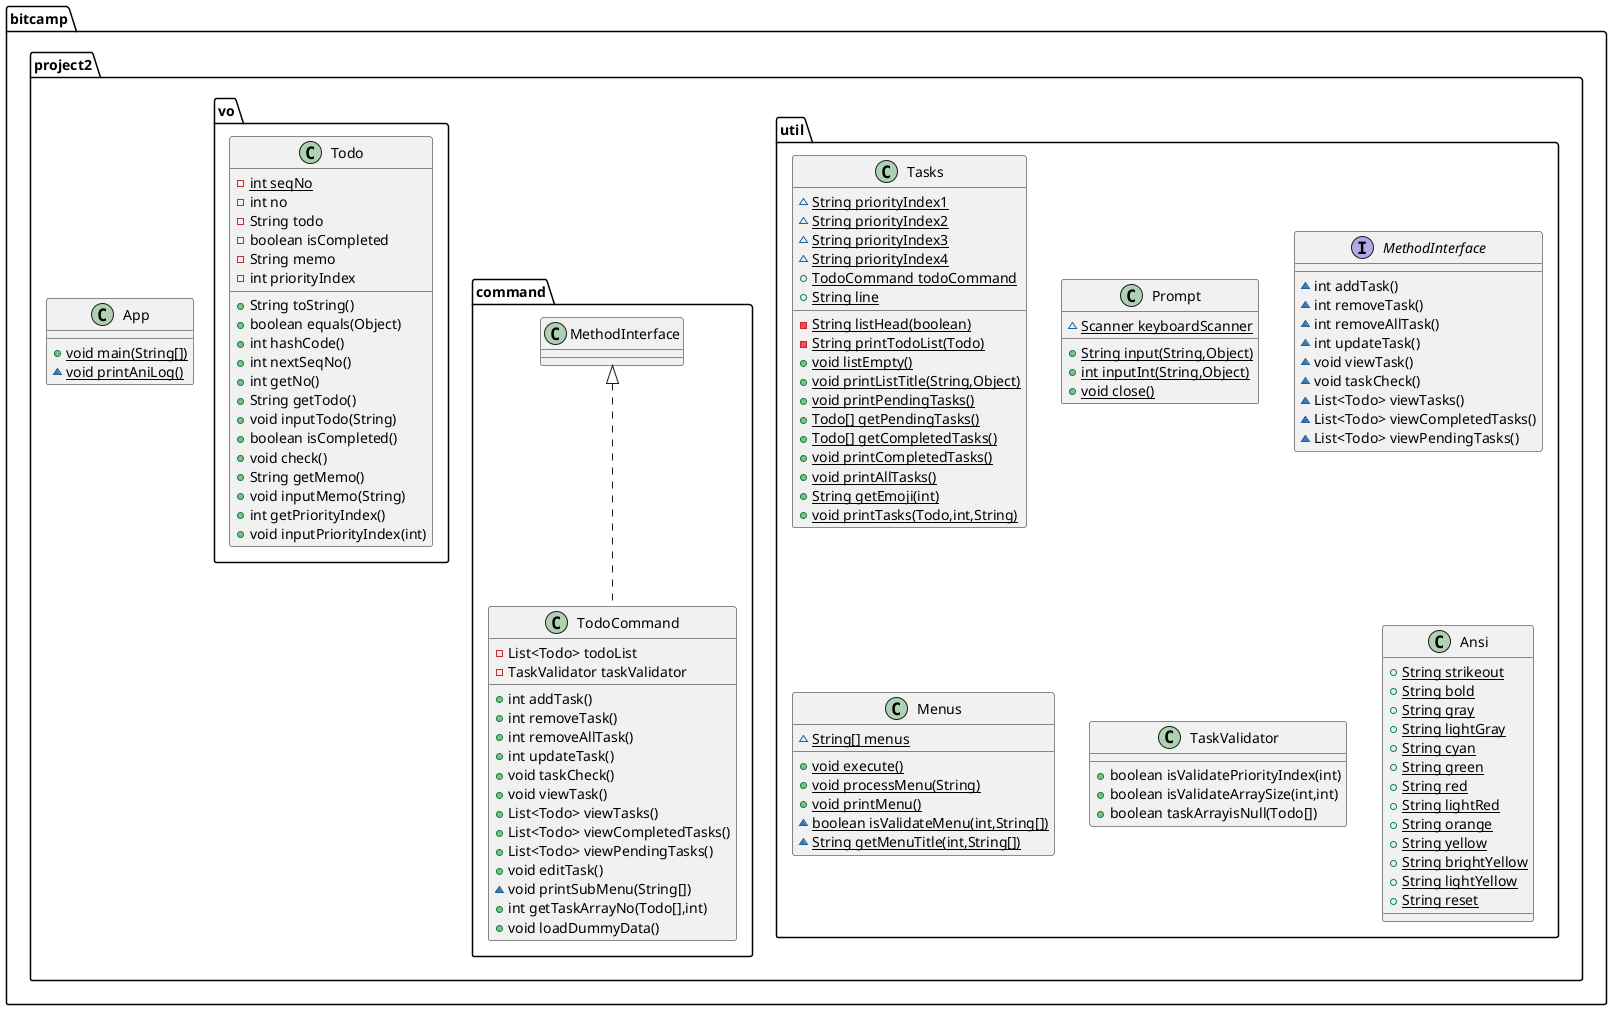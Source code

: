 @startuml
class bitcamp.project2.util.Tasks {
~ {static} String priorityIndex1
~ {static} String priorityIndex2
~ {static} String priorityIndex3
~ {static} String priorityIndex4
+ {static} TodoCommand todoCommand
+ {static} String line
- {static} String listHead(boolean)
- {static} String printTodoList(Todo)
+ {static} void listEmpty()
+ {static} void printListTitle(String,Object)
+ {static} void printPendingTasks()
+ {static} Todo[] getPendingTasks()
+ {static} Todo[] getCompletedTasks()
+ {static} void printCompletedTasks()
+ {static} void printAllTasks()
+ {static} String getEmoji(int)
+ {static} void printTasks(Todo,int,String)
}


class bitcamp.project2.util.Prompt {
~ {static} Scanner keyboardScanner
+ {static} String input(String,Object)
+ {static} int inputInt(String,Object)
+ {static} void close()
}


interface bitcamp.project2.util.MethodInterface {
~ int addTask()
~ int removeTask()
~ int removeAllTask()
~ int updateTask()
~ void viewTask()
~ void taskCheck()
~ List<Todo> viewTasks()
~ List<Todo> viewCompletedTasks()
~ List<Todo> viewPendingTasks()
}

class bitcamp.project2.command.TodoCommand {
- List<Todo> todoList
- TaskValidator taskValidator
+ int addTask()
+ int removeTask()
+ int removeAllTask()
+ int updateTask()
+ void taskCheck()
+ void viewTask()
+ List<Todo> viewTasks()
+ List<Todo> viewCompletedTasks()
+ List<Todo> viewPendingTasks()
+ void editTask()
~ void printSubMenu(String[])
+ int getTaskArrayNo(Todo[],int)
+ void loadDummyData()
}


class bitcamp.project2.util.Menus {
~ {static} String[] menus
+ {static} void execute()
+ {static} void processMenu(String)
+ {static} void printMenu()
~ {static} boolean isValidateMenu(int,String[])
~ {static} String getMenuTitle(int,String[])
}


class bitcamp.project2.App {
+ {static} void main(String[])
~ {static} void printAniLog()
}

class bitcamp.project2.vo.Todo {
- {static} int seqNo
- int no
- String todo
- boolean isCompleted
- String memo
- int priorityIndex
+ String toString()
+ boolean equals(Object)
+ int hashCode()
+ int nextSeqNo()
+ int getNo()
+ String getTodo()
+ void inputTodo(String)
+ boolean isCompleted()
+ void check()
+ String getMemo()
+ void inputMemo(String)
+ int getPriorityIndex()
+ void inputPriorityIndex(int)
}


class bitcamp.project2.util.TaskValidator {
+ boolean isValidatePriorityIndex(int)
+ boolean isValidateArraySize(int,int)
+ boolean taskArrayisNull(Todo[])
}

class bitcamp.project2.util.Ansi {
+ {static} String strikeout
+ {static} String bold
+ {static} String gray
+ {static} String lightGray
+ {static} String cyan
+ {static} String green
+ {static} String red
+ {static} String lightRed
+ {static} String orange
+ {static} String yellow
+ {static} String brightYellow
+ {static} String lightYellow
+ {static} String reset
}



bitcamp.project2.command.MethodInterface <|.. bitcamp.project2.command.TodoCommand
@enduml